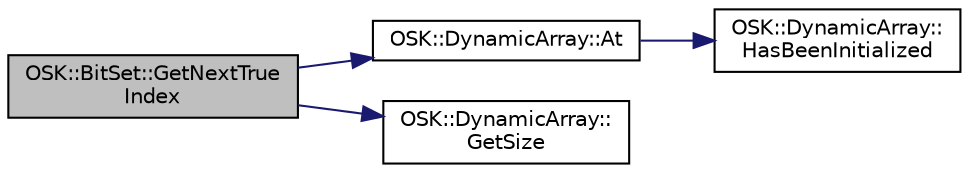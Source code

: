 digraph "OSK::BitSet::GetNextTrueIndex"
{
 // LATEX_PDF_SIZE
  edge [fontname="Helvetica",fontsize="10",labelfontname="Helvetica",labelfontsize="10"];
  node [fontname="Helvetica",fontsize="10",shape=record];
  rankdir="LR";
  Node1 [label="OSK::BitSet::GetNextTrue\lIndex",height=0.2,width=0.4,color="black", fillcolor="grey75", style="filled", fontcolor="black",tooltip="Devuelve el índice del siguiente bit en la secuencia que es 1."];
  Node1 -> Node2 [color="midnightblue",fontsize="10",style="solid"];
  Node2 [label="OSK::DynamicArray::At",height=0.2,width=0.4,color="black", fillcolor="white", style="filled",URL="$class_o_s_k_1_1_dynamic_array.html#a9691f5eaf46654d59525c6c342d69cbb",tooltip="Devuelve el elemento en la posición dada."];
  Node2 -> Node3 [color="midnightblue",fontsize="10",style="solid"];
  Node3 [label="OSK::DynamicArray::\lHasBeenInitialized",height=0.2,width=0.4,color="black", fillcolor="white", style="filled",URL="$class_o_s_k_1_1_dynamic_array.html#a24b36038b685ea5f33b2b9b279035cef",tooltip="Devuelve true si el array se ha inicializado."];
  Node1 -> Node4 [color="midnightblue",fontsize="10",style="solid"];
  Node4 [label="OSK::DynamicArray::\lGetSize",height=0.2,width=0.4,color="black", fillcolor="white", style="filled",URL="$class_o_s_k_1_1_dynamic_array.html#a94d0cbf0543d0c976de674d31b15df90",tooltip="Devuelve el número de elementos almacenados."];
}
